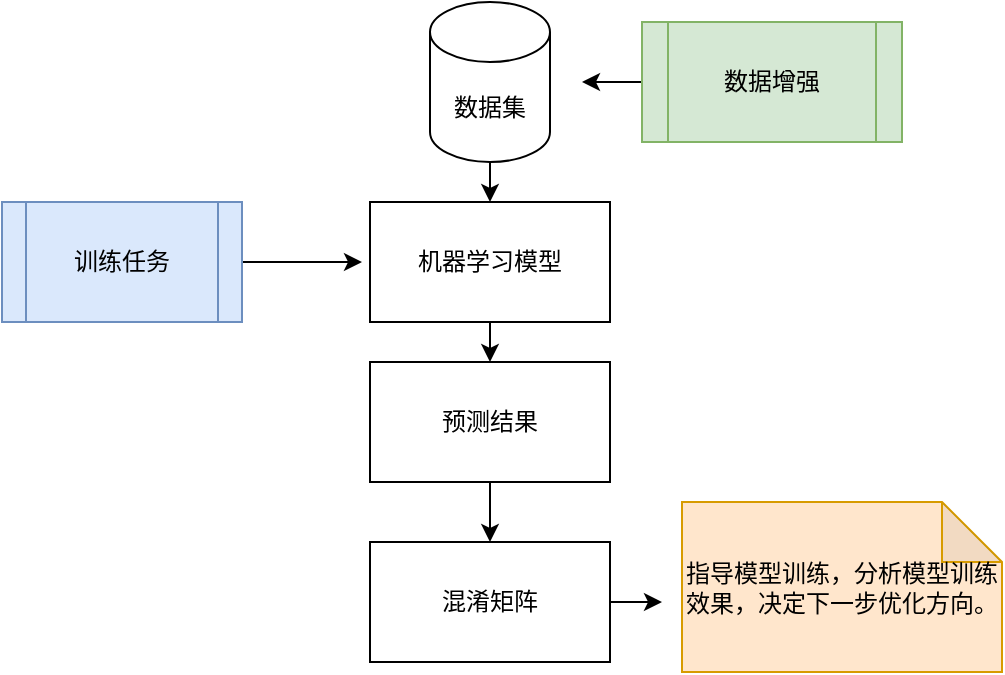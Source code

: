 <mxfile version="14.7.8" type="github">
  <diagram id="xh_UPXhPEvhMz2BidY4L" name="Page-1">
    <mxGraphModel dx="1422" dy="748" grid="1" gridSize="10" guides="1" tooltips="1" connect="1" arrows="1" fold="1" page="1" pageScale="1" pageWidth="827" pageHeight="1169" math="0" shadow="0">
      <root>
        <mxCell id="0" />
        <mxCell id="1" parent="0" />
        <mxCell id="746SP9twEwkXsK_5I49K-8" style="edgeStyle=orthogonalEdgeStyle;rounded=0;orthogonalLoop=1;jettySize=auto;html=1;exitX=0.5;exitY=1;exitDx=0;exitDy=0;exitPerimeter=0;entryX=0.5;entryY=0;entryDx=0;entryDy=0;" edge="1" parent="1" source="746SP9twEwkXsK_5I49K-1" target="746SP9twEwkXsK_5I49K-2">
          <mxGeometry relative="1" as="geometry" />
        </mxCell>
        <mxCell id="746SP9twEwkXsK_5I49K-1" value="数据集" style="shape=cylinder3;whiteSpace=wrap;html=1;boundedLbl=1;backgroundOutline=1;size=15;" vertex="1" parent="1">
          <mxGeometry x="414" y="140" width="60" height="80" as="geometry" />
        </mxCell>
        <mxCell id="746SP9twEwkXsK_5I49K-9" style="edgeStyle=orthogonalEdgeStyle;rounded=0;orthogonalLoop=1;jettySize=auto;html=1;exitX=0.5;exitY=1;exitDx=0;exitDy=0;entryX=0.5;entryY=0;entryDx=0;entryDy=0;" edge="1" parent="1" source="746SP9twEwkXsK_5I49K-2" target="746SP9twEwkXsK_5I49K-4">
          <mxGeometry relative="1" as="geometry" />
        </mxCell>
        <mxCell id="746SP9twEwkXsK_5I49K-2" value="机器学习模型" style="rounded=0;whiteSpace=wrap;html=1;" vertex="1" parent="1">
          <mxGeometry x="384" y="240" width="120" height="60" as="geometry" />
        </mxCell>
        <mxCell id="746SP9twEwkXsK_5I49K-7" style="edgeStyle=orthogonalEdgeStyle;rounded=0;orthogonalLoop=1;jettySize=auto;html=1;exitX=1;exitY=0.5;exitDx=0;exitDy=0;" edge="1" parent="1" source="746SP9twEwkXsK_5I49K-3">
          <mxGeometry relative="1" as="geometry">
            <mxPoint x="380" y="270" as="targetPoint" />
          </mxGeometry>
        </mxCell>
        <mxCell id="746SP9twEwkXsK_5I49K-3" value="训练任务" style="shape=process;whiteSpace=wrap;html=1;backgroundOutline=1;fillColor=#dae8fc;strokeColor=#6c8ebf;" vertex="1" parent="1">
          <mxGeometry x="200" y="240" width="120" height="60" as="geometry" />
        </mxCell>
        <mxCell id="746SP9twEwkXsK_5I49K-10" style="edgeStyle=orthogonalEdgeStyle;rounded=0;orthogonalLoop=1;jettySize=auto;html=1;exitX=0.5;exitY=1;exitDx=0;exitDy=0;entryX=0.5;entryY=0;entryDx=0;entryDy=0;" edge="1" parent="1" source="746SP9twEwkXsK_5I49K-4" target="746SP9twEwkXsK_5I49K-6">
          <mxGeometry relative="1" as="geometry" />
        </mxCell>
        <mxCell id="746SP9twEwkXsK_5I49K-4" value="预测结果" style="rounded=0;whiteSpace=wrap;html=1;" vertex="1" parent="1">
          <mxGeometry x="384" y="320" width="120" height="60" as="geometry" />
        </mxCell>
        <mxCell id="746SP9twEwkXsK_5I49K-5" value="指导模型训练，分析模型训练效果，决定下一步优化方向。" style="shape=note;whiteSpace=wrap;html=1;backgroundOutline=1;darkOpacity=0.05;fillColor=#ffe6cc;strokeColor=#d79b00;align=left;" vertex="1" parent="1">
          <mxGeometry x="540" y="390" width="160" height="85" as="geometry" />
        </mxCell>
        <mxCell id="746SP9twEwkXsK_5I49K-13" style="edgeStyle=orthogonalEdgeStyle;rounded=0;orthogonalLoop=1;jettySize=auto;html=1;exitX=1;exitY=0.5;exitDx=0;exitDy=0;" edge="1" parent="1" source="746SP9twEwkXsK_5I49K-6">
          <mxGeometry relative="1" as="geometry">
            <mxPoint x="530" y="440" as="targetPoint" />
          </mxGeometry>
        </mxCell>
        <mxCell id="746SP9twEwkXsK_5I49K-6" value="混淆矩阵" style="rounded=0;whiteSpace=wrap;html=1;" vertex="1" parent="1">
          <mxGeometry x="384" y="410" width="120" height="60" as="geometry" />
        </mxCell>
        <mxCell id="746SP9twEwkXsK_5I49K-12" style="edgeStyle=orthogonalEdgeStyle;rounded=0;orthogonalLoop=1;jettySize=auto;html=1;exitX=0;exitY=0.5;exitDx=0;exitDy=0;" edge="1" parent="1" source="746SP9twEwkXsK_5I49K-11">
          <mxGeometry relative="1" as="geometry">
            <mxPoint x="490" y="180" as="targetPoint" />
          </mxGeometry>
        </mxCell>
        <mxCell id="746SP9twEwkXsK_5I49K-11" value="数据增强" style="shape=process;whiteSpace=wrap;html=1;backgroundOutline=1;fillColor=#d5e8d4;strokeColor=#82b366;" vertex="1" parent="1">
          <mxGeometry x="520" y="150" width="130" height="60" as="geometry" />
        </mxCell>
      </root>
    </mxGraphModel>
  </diagram>
</mxfile>
